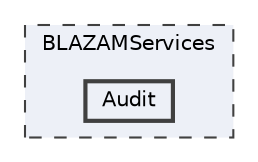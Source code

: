 digraph "BLAZAMServices/Audit"
{
 // LATEX_PDF_SIZE
  bgcolor="transparent";
  edge [fontname=Helvetica,fontsize=10,labelfontname=Helvetica,labelfontsize=10];
  node [fontname=Helvetica,fontsize=10,shape=box,height=0.2,width=0.4];
  compound=true
  subgraph clusterdir_d84bbf9a41db309af2ff620c96bc5c1f {
    graph [ bgcolor="#edf0f7", pencolor="grey25", label="BLAZAMServices", fontname=Helvetica,fontsize=10 style="filled,dashed", URL="dir_d84bbf9a41db309af2ff620c96bc5c1f.html",tooltip=""]
  dir_b22d2714176232208f6cefbf9a45f9fd [label="Audit", fillcolor="#edf0f7", color="grey25", style="filled,bold", URL="dir_b22d2714176232208f6cefbf9a45f9fd.html",tooltip=""];
  }
}
